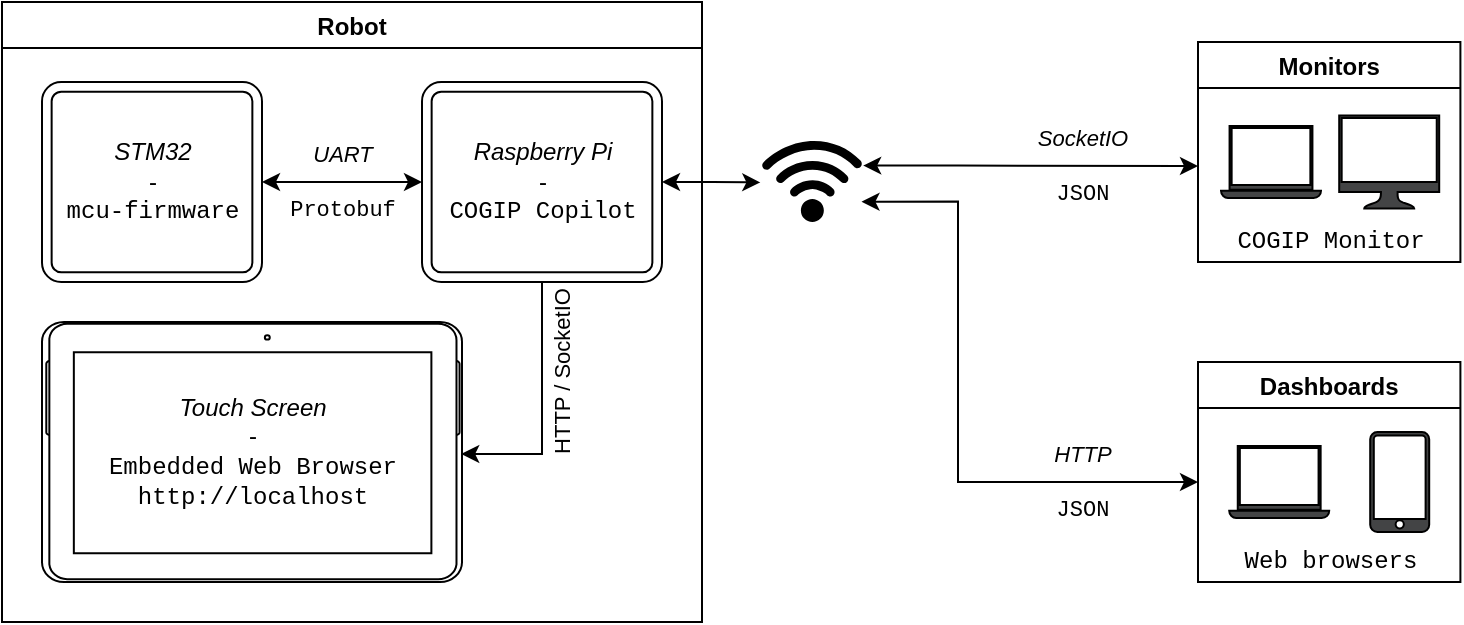 <mxfile version="16.0.2" type="device"><diagram id="CHJeXrqsfyQxEz0g5Io-" name="Page-1"><mxGraphModel dx="1102" dy="1027" grid="1" gridSize="10" guides="1" tooltips="1" connect="1" arrows="1" fold="1" page="1" pageScale="1" pageWidth="827" pageHeight="1169" math="0" shadow="0"><root><mxCell id="0"/><mxCell id="1" parent="0"/><mxCell id="4qqR6AdbWBYNgHD9CgiW-5" value="Robot" style="swimlane;" parent="1" vertex="1"><mxGeometry x="49" y="50" width="350" height="310" as="geometry"/></mxCell><mxCell id="4qqR6AdbWBYNgHD9CgiW-43" value="&lt;i&gt;UART&lt;/i&gt;&lt;br&gt;&lt;br&gt;&lt;font face=&quot;Courier New&quot;&gt;Protobuf&lt;/font&gt;" style="edgeStyle=orthogonalEdgeStyle;rounded=0;orthogonalLoop=1;jettySize=auto;html=1;startArrow=classic;startFill=1;endArrow=classic;endFill=1;entryX=0;entryY=0.5;entryDx=0;entryDy=0;entryPerimeter=0;labelBorderColor=none;labelBackgroundColor=none;" parent="4qqR6AdbWBYNgHD9CgiW-5" source="4qqR6AdbWBYNgHD9CgiW-30" target="4qqR6AdbWBYNgHD9CgiW-40" edge="1"><mxGeometry relative="1" as="geometry"><mxPoint x="180.0" y="90.0" as="targetPoint"/></mxGeometry></mxCell><mxCell id="4qqR6AdbWBYNgHD9CgiW-30" value="&lt;i&gt;STM32&lt;/i&gt;&lt;br&gt;-&lt;br&gt;&lt;font face=&quot;Courier New&quot;&gt;mcu-firmware&lt;/font&gt;" style="verticalLabelPosition=middle;verticalAlign=middle;html=1;shape=mxgraph.basic.rounded_frame;dx=4.82;labelPosition=center;align=center;" parent="4qqR6AdbWBYNgHD9CgiW-5" vertex="1"><mxGeometry x="20" y="40" width="110" height="100" as="geometry"/></mxCell><mxCell id="vC4D0bykvPCWZvms3nuL-2" value="HTTP / SocketIO" style="edgeStyle=orthogonalEdgeStyle;rounded=0;orthogonalLoop=1;jettySize=auto;html=1;exitX=0.5;exitY=1;exitDx=0;exitDy=0;exitPerimeter=0;labelPosition=center;verticalLabelPosition=middle;align=center;verticalAlign=middle;horizontal=0;entryX=0.494;entryY=0.998;entryDx=0;entryDy=0;entryPerimeter=0;" parent="4qqR6AdbWBYNgHD9CgiW-5" source="4qqR6AdbWBYNgHD9CgiW-40" target="vC4D0bykvPCWZvms3nuL-1" edge="1"><mxGeometry x="-0.288" y="10" relative="1" as="geometry"><mxPoint x="231" y="220" as="targetPoint"/><Array as="points"><mxPoint x="270" y="226"/><mxPoint x="230" y="226"/></Array><mxPoint as="offset"/></mxGeometry></mxCell><mxCell id="4qqR6AdbWBYNgHD9CgiW-40" value="&lt;i&gt;Raspberry Pi&lt;/i&gt;&lt;br&gt;-&lt;br&gt;&lt;font face=&quot;Courier New&quot;&gt;COGIP Copilot&lt;/font&gt;" style="verticalLabelPosition=middle;verticalAlign=middle;html=1;shape=mxgraph.basic.rounded_frame;dx=4.82;labelPosition=center;align=center;" parent="4qqR6AdbWBYNgHD9CgiW-5" vertex="1"><mxGeometry x="210" y="40" width="120" height="100" as="geometry"/></mxCell><mxCell id="vC4D0bykvPCWZvms3nuL-1" value="&lt;i&gt;Touch Screen&lt;/i&gt;&lt;br&gt;-&lt;br&gt;&lt;font face=&quot;Courier New&quot;&gt;Embedded Web Browser&lt;br&gt;http://localhost&lt;/font&gt;" style="verticalLabelPosition=middle;verticalAlign=middle;html=1;shadow=0;dashed=0;strokeWidth=1;shape=mxgraph.android.tab2;strokeColor=#000000;direction=north;labelPosition=center;align=center;" parent="4qqR6AdbWBYNgHD9CgiW-5" vertex="1"><mxGeometry x="20" y="160" width="210" height="130" as="geometry"/></mxCell><mxCell id="4qqR6AdbWBYNgHD9CgiW-20" value="Monitors" style="swimlane;" parent="1" vertex="1"><mxGeometry x="647" y="70" width="131.2" height="110" as="geometry"/></mxCell><mxCell id="4qqR6AdbWBYNgHD9CgiW-55" value="COGIP Monitor" style="text;html=1;align=center;verticalAlign=middle;resizable=0;points=[];autosize=1;strokeColor=none;fillColor=none;fontFamily=Courier New;" parent="4qqR6AdbWBYNgHD9CgiW-20" vertex="1"><mxGeometry x="10.6" y="90" width="110" height="20" as="geometry"/></mxCell><mxCell id="4qqR6AdbWBYNgHD9CgiW-51" value="" style="sketch=0;pointerEvents=1;shadow=0;dashed=0;html=1;strokeColor=default;fillColor=#434445;aspect=fixed;labelPosition=center;verticalLabelPosition=bottom;verticalAlign=top;align=center;outlineConnect=0;shape=mxgraph.vvd.laptop;fontFamily=Courier New;" parent="4qqR6AdbWBYNgHD9CgiW-20" vertex="1"><mxGeometry x="11.5" y="42" width="50" height="36" as="geometry"/></mxCell><mxCell id="4qqR6AdbWBYNgHD9CgiW-53" value="" style="sketch=0;pointerEvents=1;shadow=0;dashed=0;html=1;strokeColor=default;fillColor=#434445;aspect=fixed;labelPosition=center;verticalLabelPosition=bottom;verticalAlign=top;align=center;outlineConnect=0;shape=mxgraph.vvd.monitor;fontFamily=Courier New;" parent="4qqR6AdbWBYNgHD9CgiW-20" vertex="1"><mxGeometry x="70.6" y="36.75" width="50" height="46.5" as="geometry"/></mxCell><mxCell id="4qqR6AdbWBYNgHD9CgiW-50" value="&lt;i&gt;HTTP&lt;br&gt;&lt;/i&gt;&lt;br&gt;&lt;font face=&quot;Courier New&quot;&gt;JSON&lt;/font&gt;" style="edgeStyle=orthogonalEdgeStyle;rounded=0;orthogonalLoop=1;jettySize=auto;html=1;labelBackgroundColor=none;labelBorderColor=none;startArrow=classic;startFill=1;endArrow=classic;endFill=1;entryX=0.995;entryY=0.749;entryDx=0;entryDy=0;entryPerimeter=0;" parent="1" source="4qqR6AdbWBYNgHD9CgiW-24" target="vC4D0bykvPCWZvms3nuL-3" edge="1"><mxGeometry x="-0.624" relative="1" as="geometry"><mxPoint x="489" y="159" as="targetPoint"/><Array as="points"><mxPoint x="527" y="290"/><mxPoint x="527" y="150"/></Array><mxPoint as="offset"/></mxGeometry></mxCell><mxCell id="4qqR6AdbWBYNgHD9CgiW-24" value="Dashboards" style="swimlane;" parent="1" vertex="1"><mxGeometry x="647" y="230" width="131.2" height="110" as="geometry"/></mxCell><mxCell id="4qqR6AdbWBYNgHD9CgiW-56" value="Web browsers" style="text;html=1;align=center;verticalAlign=middle;resizable=0;points=[];autosize=1;strokeColor=none;fillColor=none;fontFamily=Courier New;" parent="4qqR6AdbWBYNgHD9CgiW-24" vertex="1"><mxGeometry x="15.6" y="90" width="100" height="20" as="geometry"/></mxCell><mxCell id="4qqR6AdbWBYNgHD9CgiW-57" value="" style="sketch=0;pointerEvents=1;shadow=0;dashed=0;html=1;strokeColor=default;fillColor=#434445;aspect=fixed;labelPosition=center;verticalLabelPosition=bottom;verticalAlign=top;align=center;outlineConnect=0;shape=mxgraph.vvd.laptop;fontFamily=Courier New;" parent="4qqR6AdbWBYNgHD9CgiW-24" vertex="1"><mxGeometry x="15.6" y="42" width="50" height="36" as="geometry"/></mxCell><mxCell id="4qqR6AdbWBYNgHD9CgiW-52" value="" style="sketch=0;pointerEvents=1;shadow=0;dashed=0;html=1;strokeColor=default;fillColor=#434445;aspect=fixed;labelPosition=center;verticalLabelPosition=bottom;verticalAlign=top;align=center;outlineConnect=0;shape=mxgraph.vvd.phone;fontFamily=Courier New;" parent="4qqR6AdbWBYNgHD9CgiW-24" vertex="1"><mxGeometry x="86.1" y="35" width="29.5" height="50" as="geometry"/></mxCell><mxCell id="4qqR6AdbWBYNgHD9CgiW-46" value="&lt;i&gt;SocketIO&lt;/i&gt;&lt;br&gt;&lt;br&gt;&lt;font face=&quot;Courier New&quot;&gt;JSON&lt;/font&gt;" style="edgeStyle=orthogonalEdgeStyle;rounded=0;orthogonalLoop=1;jettySize=auto;html=1;labelBackgroundColor=none;labelBorderColor=none;startArrow=classic;startFill=1;endArrow=classic;endFill=1;exitX=1.012;exitY=0.304;exitDx=0;exitDy=0;exitPerimeter=0;" parent="1" source="vC4D0bykvPCWZvms3nuL-3" edge="1"><mxGeometry x="0.307" relative="1" as="geometry"><mxPoint x="647" y="132" as="targetPoint"/><Array as="points"><mxPoint x="527" y="132"/><mxPoint x="647" y="132"/></Array><mxPoint as="offset"/><mxPoint x="479" y="119" as="sourcePoint"/></mxGeometry></mxCell><mxCell id="vC4D0bykvPCWZvms3nuL-3" value="&lt;font face=&quot;Helvetica&quot;&gt;WIFI&lt;br&gt;Router&lt;/font&gt;" style="verticalLabelPosition=bottom;sketch=0;html=1;fillColor=#000000;strokeColor=#000000;verticalAlign=top;pointerEvents=1;align=center;shape=mxgraph.cisco_safe.technology_icons.icon26;fontFamily=Courier New;labelBackgroundColor=none;labelBorderColor=none;fontColor=#FFFFFF;" parent="1" vertex="1"><mxGeometry x="429" y="119.5" width="50" height="40.5" as="geometry"/></mxCell><mxCell id="vC4D0bykvPCWZvms3nuL-6" style="edgeStyle=orthogonalEdgeStyle;rounded=0;orthogonalLoop=1;jettySize=auto;html=1;entryX=-0.017;entryY=0.512;entryDx=0;entryDy=0;entryPerimeter=0;fontFamily=Courier New;fontColor=#FFFFFF;startArrow=classic;startFill=1;" parent="1" source="4qqR6AdbWBYNgHD9CgiW-40" target="vC4D0bykvPCWZvms3nuL-3" edge="1"><mxGeometry relative="1" as="geometry"/></mxCell></root></mxGraphModel></diagram></mxfile>